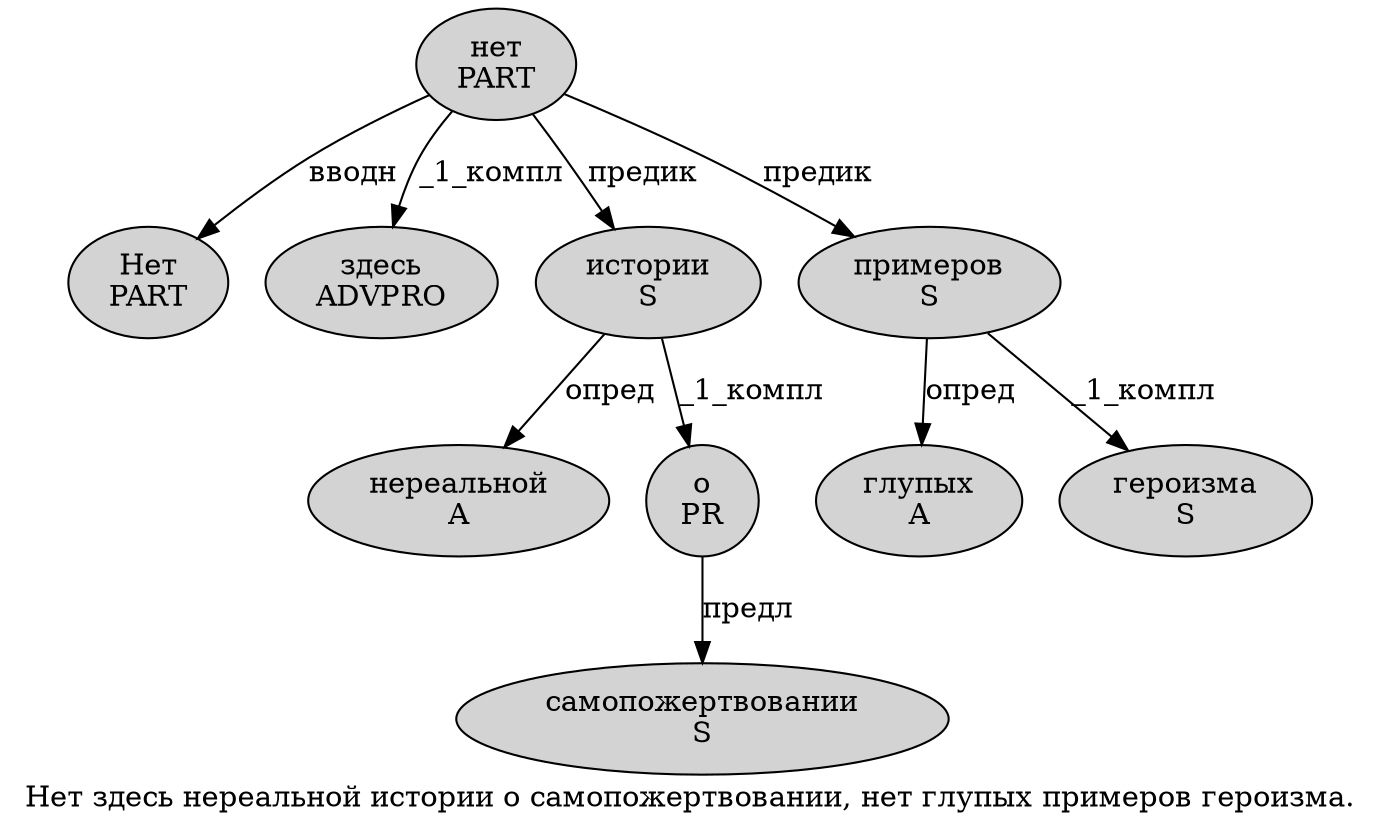 digraph SENTENCE_104 {
	graph [label="Нет здесь нереальной истории о самопожертвовании, нет глупых примеров героизма."]
	node [style=filled]
		0 [label="Нет
PART" color="" fillcolor=lightgray penwidth=1 shape=ellipse]
		1 [label="здесь
ADVPRO" color="" fillcolor=lightgray penwidth=1 shape=ellipse]
		2 [label="нереальной
A" color="" fillcolor=lightgray penwidth=1 shape=ellipse]
		3 [label="истории
S" color="" fillcolor=lightgray penwidth=1 shape=ellipse]
		4 [label="о
PR" color="" fillcolor=lightgray penwidth=1 shape=ellipse]
		5 [label="самопожертвовании
S" color="" fillcolor=lightgray penwidth=1 shape=ellipse]
		7 [label="нет
PART" color="" fillcolor=lightgray penwidth=1 shape=ellipse]
		8 [label="глупых
A" color="" fillcolor=lightgray penwidth=1 shape=ellipse]
		9 [label="примеров
S" color="" fillcolor=lightgray penwidth=1 shape=ellipse]
		10 [label="героизма
S" color="" fillcolor=lightgray penwidth=1 shape=ellipse]
			7 -> 0 [label="вводн"]
			7 -> 1 [label="_1_компл"]
			7 -> 3 [label="предик"]
			7 -> 9 [label="предик"]
			4 -> 5 [label="предл"]
			3 -> 2 [label="опред"]
			3 -> 4 [label="_1_компл"]
			9 -> 8 [label="опред"]
			9 -> 10 [label="_1_компл"]
}